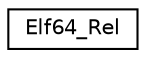 digraph "Graphical Class Hierarchy"
{
 // LATEX_PDF_SIZE
  edge [fontname="Helvetica",fontsize="10",labelfontname="Helvetica",labelfontsize="10"];
  node [fontname="Helvetica",fontsize="10",shape=record];
  rankdir="LR";
  Node0 [label="Elf64_Rel",height=0.2,width=0.4,color="black", fillcolor="white", style="filled",URL="$structElf64__Rel.html",tooltip=" "];
}

